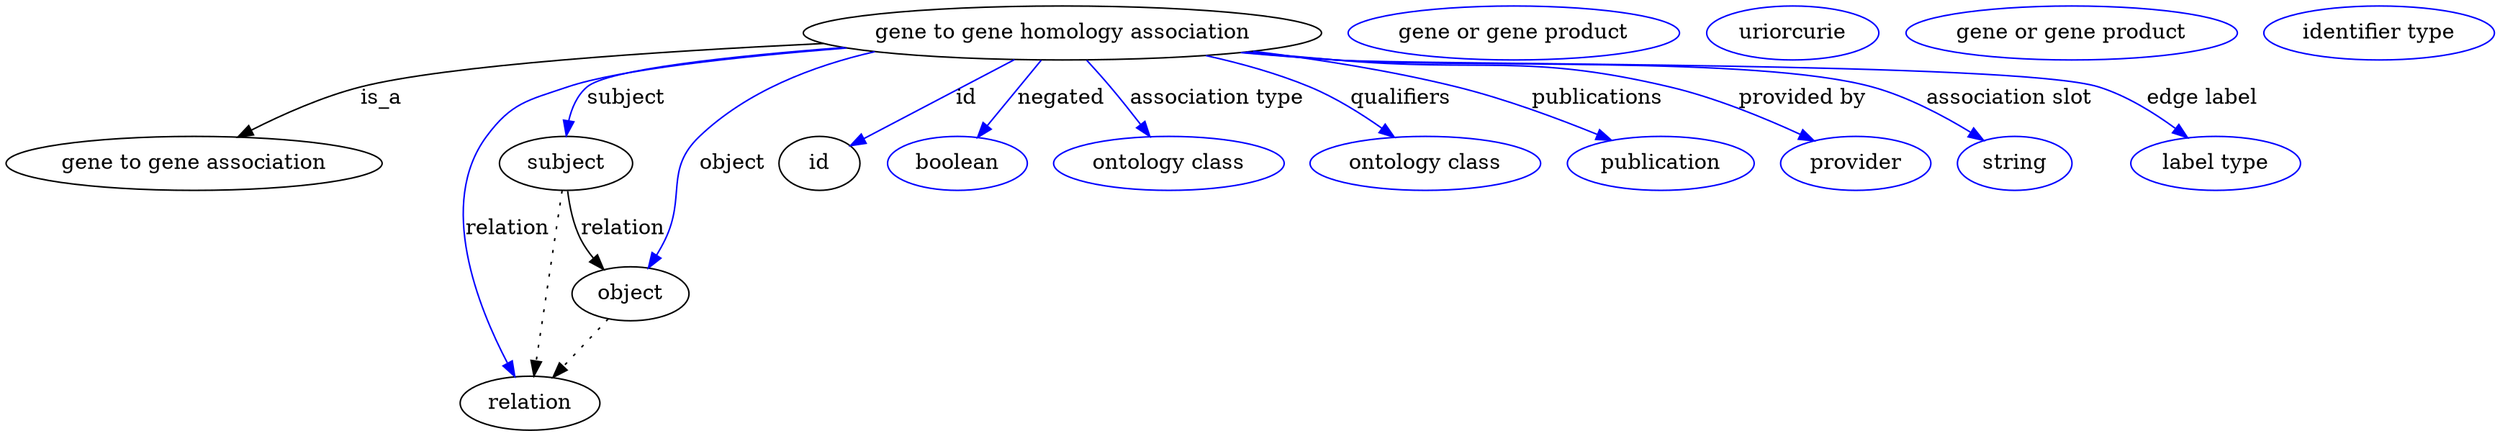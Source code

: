 digraph {
	graph [bb="0,0,1341.8,281"];
	node [label="\N"];
	"gene to gene homology association"	 [height=0.5,
		label="gene to gene homology association",
		pos="589.3,263",
		width=3.7327];
	"gene to gene association"	 [height=0.5,
		pos="96.3,177",
		width=2.675];
	"gene to gene homology association" -> "gene to gene association"	 [label=is_a,
		lp="195.58,220",
		pos="e,120.23,194.47 461.06,257.58 362.05,252.29 233.78,242.7 183.75,227 164.32,220.91 144.47,210.01 128.61,199.94"];
	subject	 [height=0.5,
		pos="298.3,177",
		width=0.97656];
	"gene to gene homology association" -> subject	 [color=blue,
		label=subject,
		lp="336.13,220",
		pos="e,299.95,195.44 474.75,253.58 405.56,246.91 328.34,237.35 315.65,227 308.96,221.55 304.85,213.38 302.32,205.21",
		style=solid];
	relation	 [height=0.5,
		pos="278.3,18",
		width=1.031];
	"gene to gene homology association" -> relation	 [color=blue,
		label=relation,
		lp="262.68,134",
		pos="e,268.9,35.476 473.27,253.88 407.84,247.67 333.18,238.5 302.3,227 278.27,218.05 268.18,216.56 254.3,195 224.49,148.68 247.6,81.424 \
264.55,44.586",
		style=solid];
	object	 [height=0.5,
		pos="338.3,91",
		width=0.88096];
	"gene to gene homology association" -> object	 [color=blue,
		label=object,
		lp="395.4,177",
		pos="e,347.02,108.39 519.07,247.6 465.79,234.63 398.37,215.04 378.09,195 355.42,172.6 367.19,156.57 355.3,127 354.06,123.92 352.69,120.73 \
351.28,117.58",
		style=solid];
	id	 [height=0.5,
		pos="448.3,177",
		width=0.75];
	"gene to gene homology association" -> id	 [color=blue,
		label=id,
		lp="532.75,220",
		pos="e,468.49,189.31 560.43,245.39 536.14,230.57 501.57,209.49 477.26,194.66",
		style=solid];
	negated	 [color=blue,
		height=0.5,
		label=boolean,
		pos="531.3,177",
		width=1.0584];
	"gene to gene homology association" -> negated	 [color=blue,
		label=negated,
		lp="586.07,220",
		pos="e,542.99,194.33 577,244.76 568.76,232.55 557.8,216.29 548.67,202.76",
		style=solid];
	"association type"	 [color=blue,
		height=0.5,
		label="ontology class",
		pos="648.3,177",
		width=1.6931];
	"gene to gene homology association" -> "association type"	 [color=blue,
		label="association type",
		lp="668.21,220",
		pos="e,636.01,194.92 601.81,244.76 610.08,232.71 621.05,216.72 630.26,203.3",
		style=solid];
	qualifiers	 [color=blue,
		height=0.5,
		label="ontology class",
		pos="788.3,177",
		width=1.6931];
	"gene to gene homology association" -> qualifiers	 [color=blue,
		label=qualifiers,
		lp="766.35,220",
		pos="e,768.03,194.09 660.28,247.64 679.28,242.31 699.48,235.48 717.3,227 732.23,219.9 747.41,209.7 759.87,200.37",
		style=solid];
	publications	 [color=blue,
		height=0.5,
		label=publication,
		pos="917.3,177",
		width=1.3859];
	"gene to gene homology association" -> publications	 [color=blue,
		label=publications,
		lp="871.52,220",
		pos="e,887.13,191.65 686.67,250.58 721.62,244.94 761.09,237.2 796.3,227 824.32,218.88 854.65,206.34 877.93,195.85",
		style=solid];
	"provided by"	 [color=blue,
		height=0.5,
		label=provider,
		pos="1025.3,177",
		width=1.1129];
	"gene to gene homology association" -> "provided by"	 [color=blue,
		label="provided by",
		lp="982.93,220",
		pos="e,999.4,190.9 686.18,250.49 701.6,248.59 717.38,246.7 732.3,245 810.87,236.06 832.77,246.88 909.3,227 937.53,219.67 967.74,206.46 \
990.25,195.46",
		style=solid];
	"association slot"	 [color=blue,
		height=0.5,
		label=string,
		pos="1113.3,177",
		width=0.8403];
	"gene to gene homology association" -> "association slot"	 [color=blue,
		label="association slot",
		lp="1098.3,220",
		pos="e,1093.7,190.8 684.21,250.21 700.24,248.29 716.73,246.47 732.3,245 796.14,238.99 958.64,244.59 1020.3,227 1043.4,220.41 1067.3,207.45 \
1085,196.37",
		style=solid];
	"edge label"	 [color=blue,
		height=0.5,
		label="label type",
		pos="1222.3,177",
		width=1.2425];
	"gene to gene homology association" -> "edge label"	 [color=blue,
		label="edge label",
		lp="1202.9,220",
		pos="e,1203.2,193.56 683.03,250.09 699.43,248.15 716.34,246.35 732.3,245 823.84,237.26 1057.8,255 1145.3,227 1163.3,221.25 1181.1,210.12 \
1195.1,199.82",
		style=solid];
	subject -> relation	 [pos="e,280.57,36.027 296.01,158.76 292.54,131.21 285.94,78.735 281.85,46.223",
		style=dotted];
	subject -> object	 [label=relation,
		lp="334.68,134",
		pos="e,324.71,107.46 301.88,158.87 304.19,149.13 307.68,137.08 312.54,127 314.33,123.29 316.5,119.56 318.81,115.97"];
	"gene to gene association_subject"	 [color=blue,
		height=0.5,
		label="gene or gene product",
		pos="826.3,263",
		width=2.3474];
	"gene to gene homology association_relation"	 [color=blue,
		height=0.5,
		label=uriorcurie,
		pos="973.3,263",
		width=1.2492];
	object -> relation	 [pos="e,292.07,34.752 324.69,74.435 316.99,65.075 307.22,53.191 298.64,42.745",
		style=dotted];
	"gene to gene association_object"	 [color=blue,
		height=0.5,
		label="gene or gene product",
		pos="1120.3,263",
		width=2.3474];
	association_id	 [color=blue,
		height=0.5,
		label="identifier type",
		pos="1282.3,263",
		width=1.652];
}
